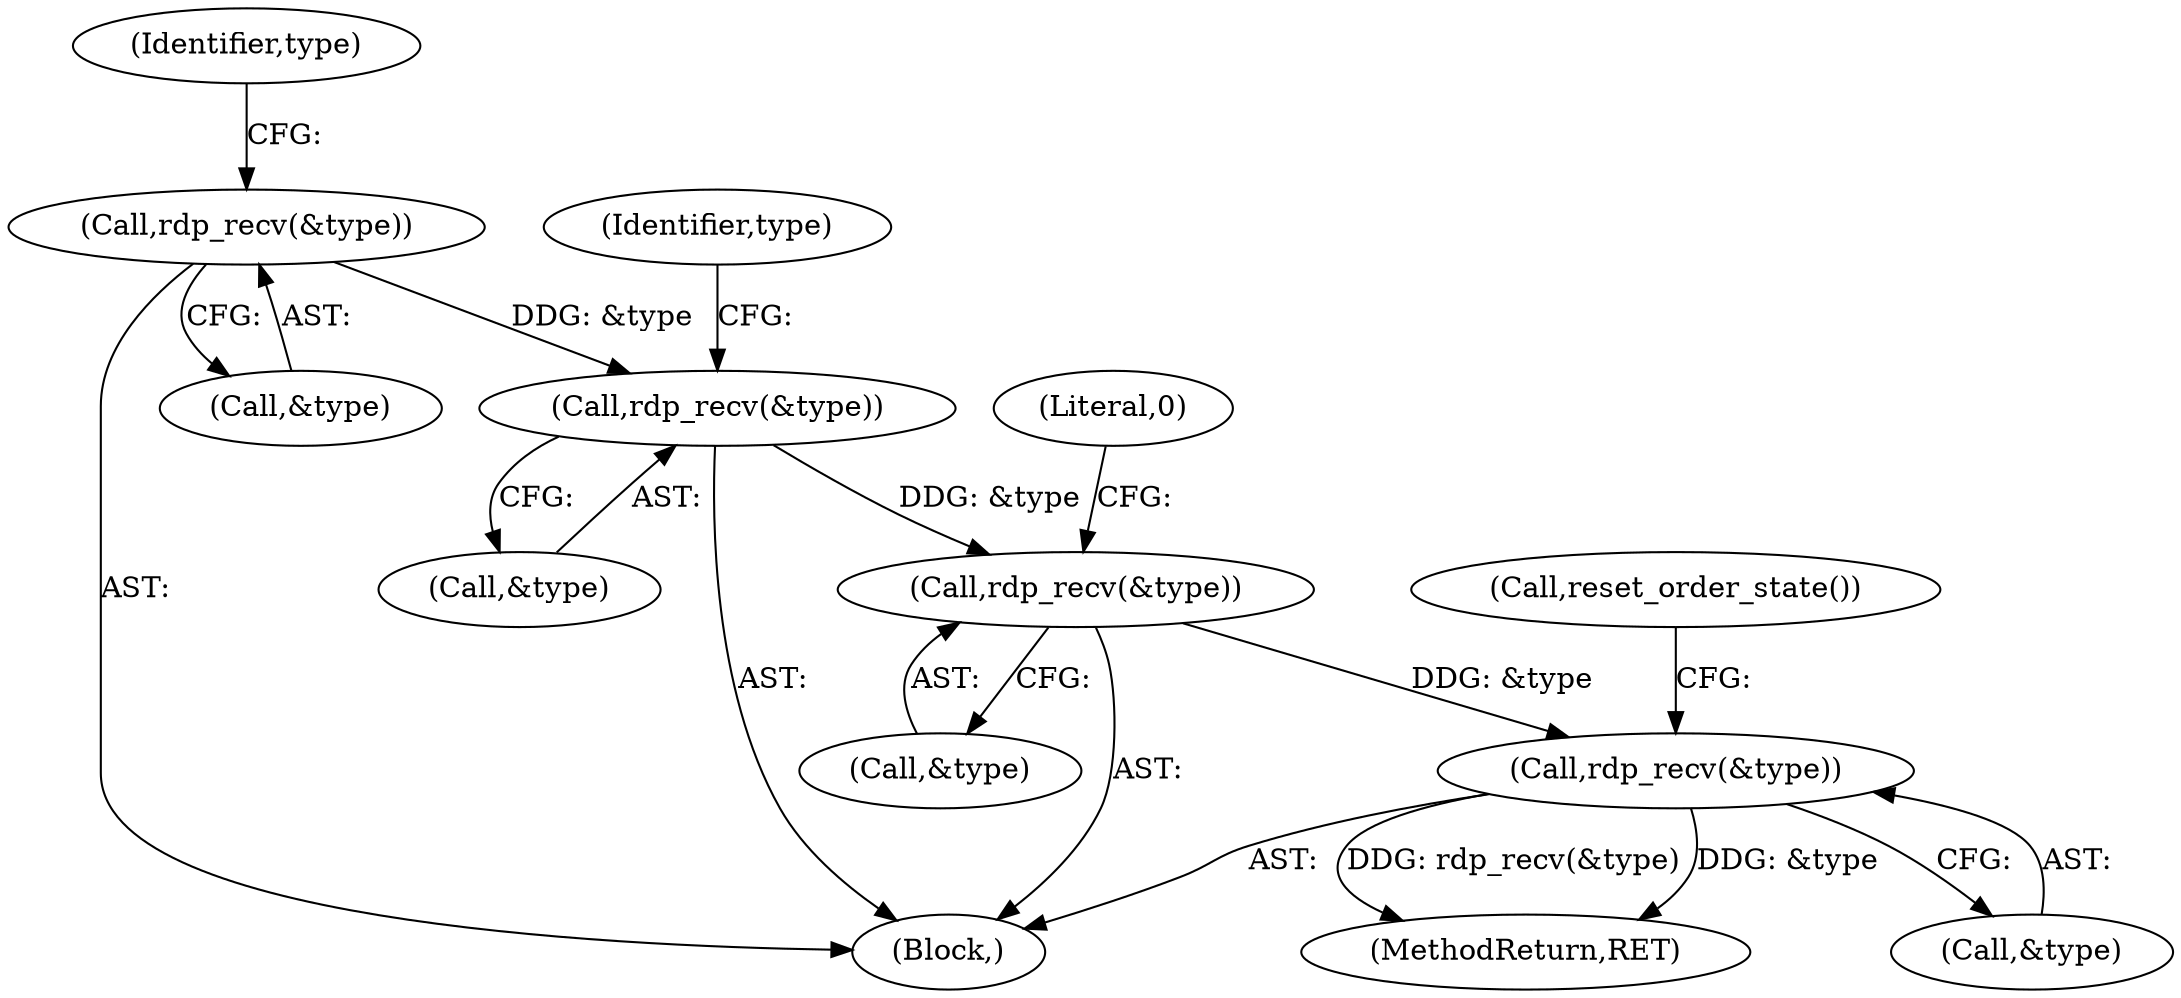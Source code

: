 digraph "0_rdesktop_4dca546d04321a610c1835010b5dad85163b65e1_8@API" {
"1000156" [label="(Call,rdp_recv(&type))"];
"1000153" [label="(Call,rdp_recv(&type))"];
"1000159" [label="(Call,rdp_recv(&type))"];
"1000186" [label="(Call,rdp_recv(&type))"];
"1000186" [label="(Call,rdp_recv(&type))"];
"1000107" [label="(Block,)"];
"1000156" [label="(Call,rdp_recv(&type))"];
"1000187" [label="(Call,&type)"];
"1000189" [label="(Call,reset_order_state())"];
"1000159" [label="(Call,rdp_recv(&type))"];
"1000154" [label="(Call,&type)"];
"1000160" [label="(Call,&type)"];
"1000161" [label="(Identifier,type)"];
"1000158" [label="(Identifier,type)"];
"1000153" [label="(Call,rdp_recv(&type))"];
"1000163" [label="(Literal,0)"];
"1000190" [label="(MethodReturn,RET)"];
"1000157" [label="(Call,&type)"];
"1000156" -> "1000107"  [label="AST: "];
"1000156" -> "1000157"  [label="CFG: "];
"1000157" -> "1000156"  [label="AST: "];
"1000161" -> "1000156"  [label="CFG: "];
"1000153" -> "1000156"  [label="DDG: &type"];
"1000156" -> "1000159"  [label="DDG: &type"];
"1000153" -> "1000107"  [label="AST: "];
"1000153" -> "1000154"  [label="CFG: "];
"1000154" -> "1000153"  [label="AST: "];
"1000158" -> "1000153"  [label="CFG: "];
"1000159" -> "1000107"  [label="AST: "];
"1000159" -> "1000160"  [label="CFG: "];
"1000160" -> "1000159"  [label="AST: "];
"1000163" -> "1000159"  [label="CFG: "];
"1000159" -> "1000186"  [label="DDG: &type"];
"1000186" -> "1000107"  [label="AST: "];
"1000186" -> "1000187"  [label="CFG: "];
"1000187" -> "1000186"  [label="AST: "];
"1000189" -> "1000186"  [label="CFG: "];
"1000186" -> "1000190"  [label="DDG: &type"];
"1000186" -> "1000190"  [label="DDG: rdp_recv(&type)"];
}
